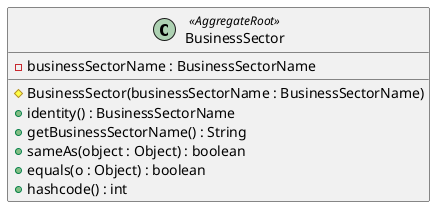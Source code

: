 @startuml

class BusinessSector <<AggregateRoot>> {
    - businessSectorName : BusinessSectorName

    # BusinessSector(businessSectorName : BusinessSectorName)
    + identity() : BusinessSectorName
    + getBusinessSectorName() : String
    + sameAs(object : Object) : boolean
    + equals(o : Object) : boolean
    + hashcode() : int
}

@enduml